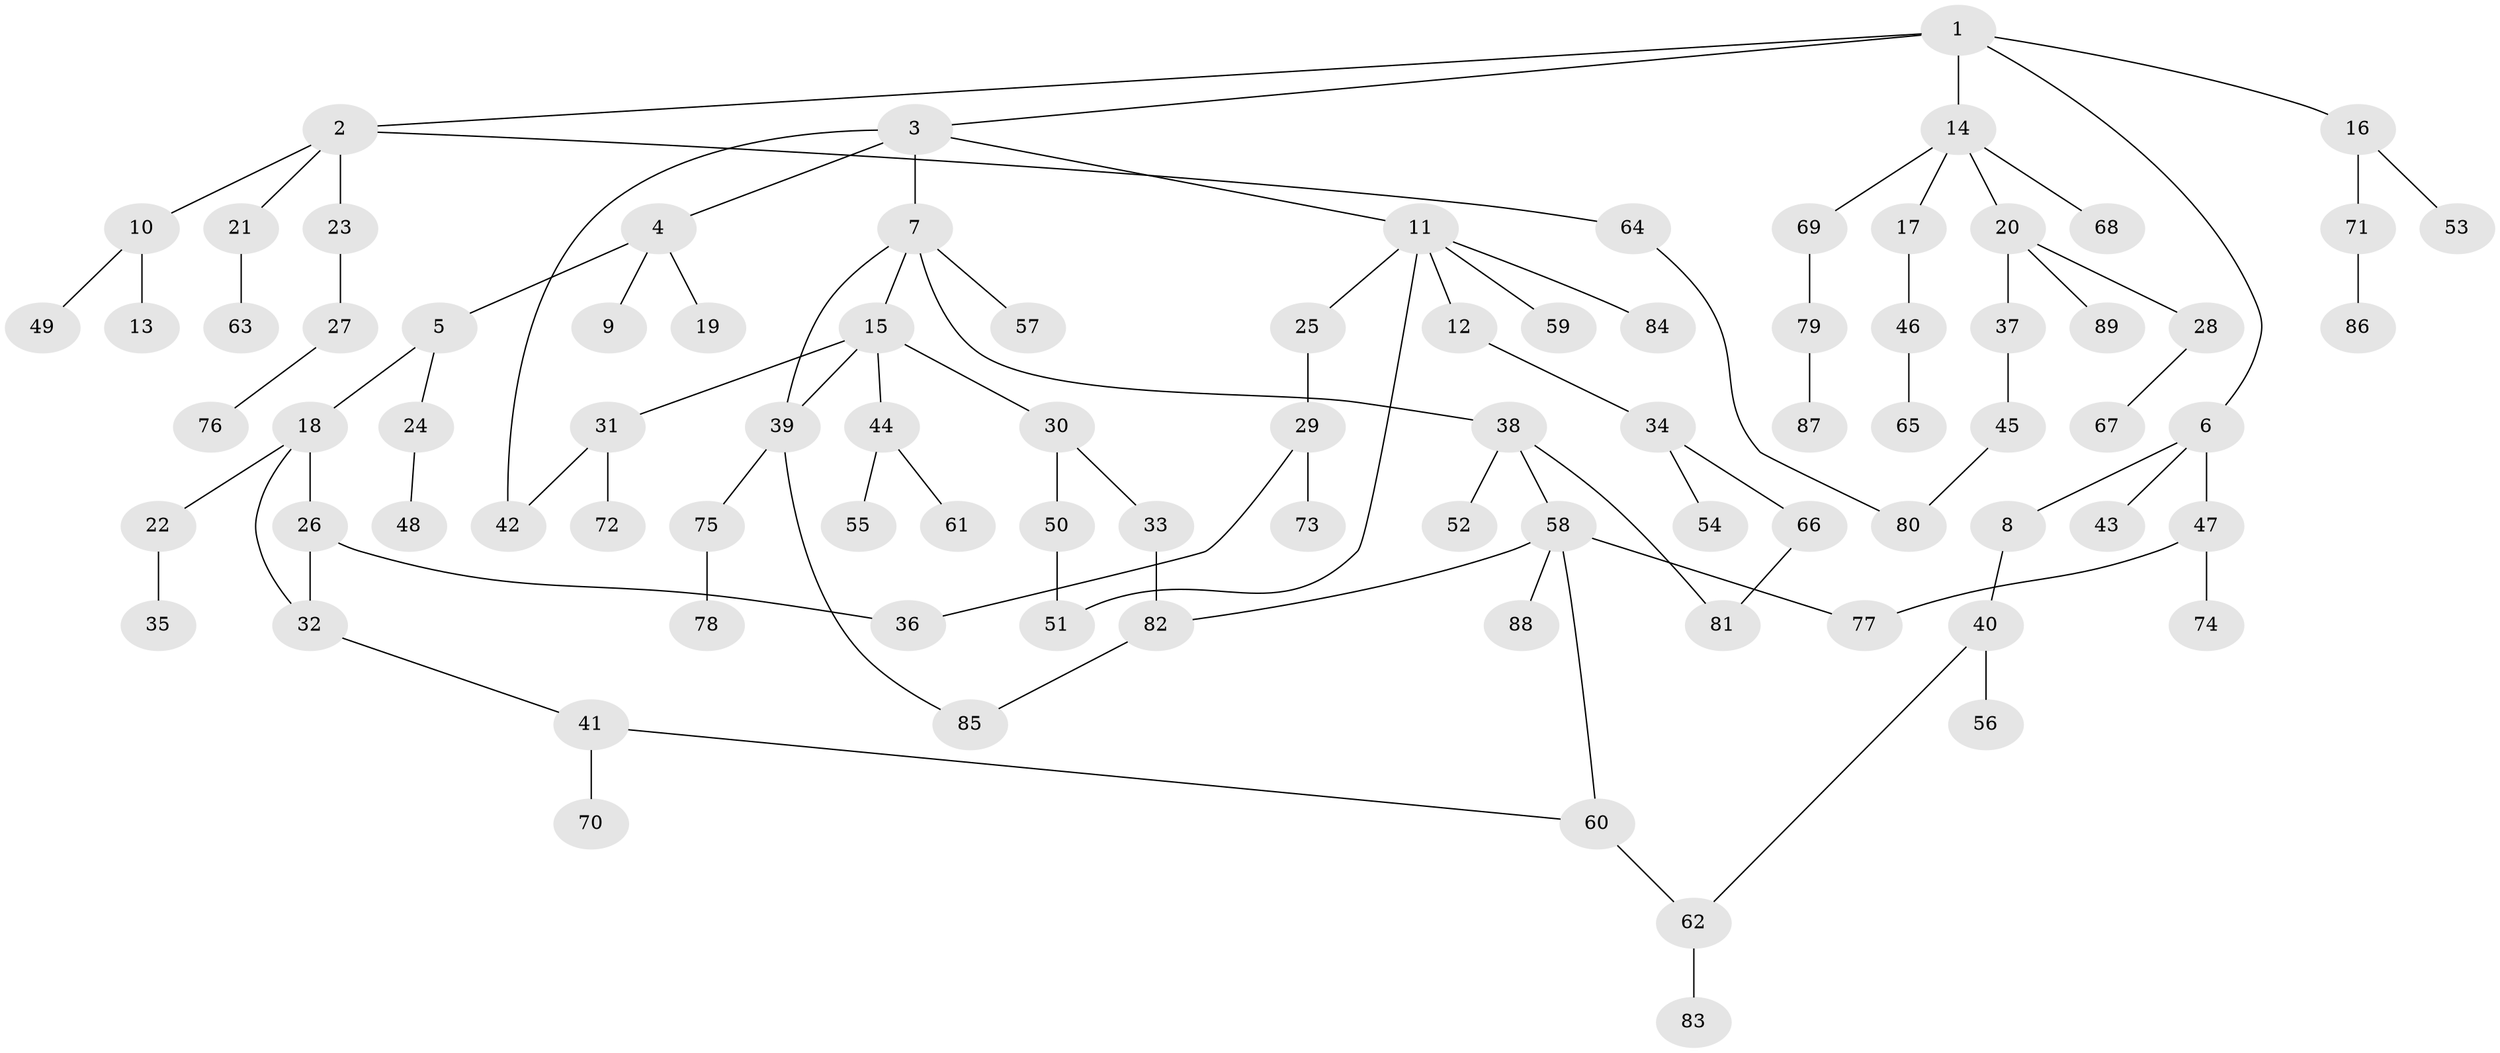 // Generated by graph-tools (version 1.1) at 2025/13/03/09/25 04:13:24]
// undirected, 89 vertices, 100 edges
graph export_dot {
graph [start="1"]
  node [color=gray90,style=filled];
  1;
  2;
  3;
  4;
  5;
  6;
  7;
  8;
  9;
  10;
  11;
  12;
  13;
  14;
  15;
  16;
  17;
  18;
  19;
  20;
  21;
  22;
  23;
  24;
  25;
  26;
  27;
  28;
  29;
  30;
  31;
  32;
  33;
  34;
  35;
  36;
  37;
  38;
  39;
  40;
  41;
  42;
  43;
  44;
  45;
  46;
  47;
  48;
  49;
  50;
  51;
  52;
  53;
  54;
  55;
  56;
  57;
  58;
  59;
  60;
  61;
  62;
  63;
  64;
  65;
  66;
  67;
  68;
  69;
  70;
  71;
  72;
  73;
  74;
  75;
  76;
  77;
  78;
  79;
  80;
  81;
  82;
  83;
  84;
  85;
  86;
  87;
  88;
  89;
  1 -- 2;
  1 -- 3;
  1 -- 6;
  1 -- 14;
  1 -- 16;
  2 -- 10;
  2 -- 21;
  2 -- 23;
  2 -- 64;
  3 -- 4;
  3 -- 7;
  3 -- 11;
  3 -- 42;
  4 -- 5;
  4 -- 9;
  4 -- 19;
  5 -- 18;
  5 -- 24;
  6 -- 8;
  6 -- 43;
  6 -- 47;
  7 -- 15;
  7 -- 38;
  7 -- 57;
  7 -- 39;
  8 -- 40;
  10 -- 13;
  10 -- 49;
  11 -- 12;
  11 -- 25;
  11 -- 59;
  11 -- 84;
  11 -- 51;
  12 -- 34;
  14 -- 17;
  14 -- 20;
  14 -- 68;
  14 -- 69;
  15 -- 30;
  15 -- 31;
  15 -- 39;
  15 -- 44;
  16 -- 53;
  16 -- 71;
  17 -- 46;
  18 -- 22;
  18 -- 26;
  18 -- 32;
  20 -- 28;
  20 -- 37;
  20 -- 89;
  21 -- 63;
  22 -- 35;
  23 -- 27;
  24 -- 48;
  25 -- 29;
  26 -- 36;
  26 -- 32;
  27 -- 76;
  28 -- 67;
  29 -- 73;
  29 -- 36;
  30 -- 33;
  30 -- 50;
  31 -- 42;
  31 -- 72;
  32 -- 41;
  33 -- 82;
  34 -- 54;
  34 -- 66;
  37 -- 45;
  38 -- 52;
  38 -- 58;
  38 -- 81;
  39 -- 75;
  39 -- 85;
  40 -- 56;
  40 -- 62;
  41 -- 70;
  41 -- 60;
  44 -- 55;
  44 -- 61;
  45 -- 80;
  46 -- 65;
  47 -- 74;
  47 -- 77;
  50 -- 51;
  58 -- 60;
  58 -- 82;
  58 -- 88;
  58 -- 77;
  60 -- 62;
  62 -- 83;
  64 -- 80;
  66 -- 81;
  69 -- 79;
  71 -- 86;
  75 -- 78;
  79 -- 87;
  82 -- 85;
}
